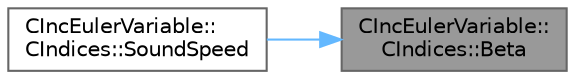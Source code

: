 digraph "CIncEulerVariable::CIndices::Beta"
{
 // LATEX_PDF_SIZE
  bgcolor="transparent";
  edge [fontname=Helvetica,fontsize=10,labelfontname=Helvetica,labelfontsize=10];
  node [fontname=Helvetica,fontsize=10,shape=box,height=0.2,width=0.4];
  rankdir="RL";
  Node1 [id="Node000001",label="CIncEulerVariable::\lCIndices::Beta",height=0.2,width=0.4,color="gray40", fillcolor="grey60", style="filled", fontcolor="black",tooltip=" "];
  Node1 -> Node2 [id="edge1_Node000001_Node000002",dir="back",color="steelblue1",style="solid",tooltip=" "];
  Node2 [id="Node000002",label="CIncEulerVariable::\lCIndices::SoundSpeed",height=0.2,width=0.4,color="grey40", fillcolor="white", style="filled",URL="$structCIncEulerVariable_1_1CIndices.html#ae2cb90b03739b9309c95a375e6871751",tooltip=" "];
}
